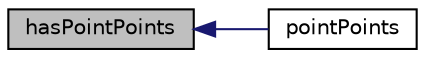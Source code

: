 digraph "hasPointPoints"
{
  bgcolor="transparent";
  edge [fontname="Helvetica",fontsize="10",labelfontname="Helvetica",labelfontsize="10"];
  node [fontname="Helvetica",fontsize="10",shape=record];
  rankdir="LR";
  Node46061 [label="hasPointPoints",height=0.2,width=0.4,color="black", fillcolor="grey75", style="filled", fontcolor="black"];
  Node46061 -> Node46062 [dir="back",color="midnightblue",fontsize="10",style="solid",fontname="Helvetica"];
  Node46062 [label="pointPoints",height=0.2,width=0.4,color="black",URL="$a28685.html#ab62011ac5aa431981fdb0960460225c1",tooltip="pointPoints using edges, pointEdges "];
}
